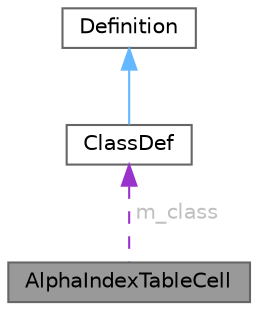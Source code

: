 digraph "AlphaIndexTableCell"
{
 // INTERACTIVE_SVG=YES
 // LATEX_PDF_SIZE
  bgcolor="transparent";
  edge [fontname=Helvetica,fontsize=10,labelfontname=Helvetica,labelfontsize=10];
  node [fontname=Helvetica,fontsize=10,shape=box,height=0.2,width=0.4];
  Node1 [id="Node000001",label="AlphaIndexTableCell",height=0.2,width=0.4,color="gray40", fillcolor="grey60", style="filled", fontcolor="black",tooltip="Class representing a cell in the alphabetical class index."];
  Node2 -> Node1 [id="edge1_Node000001_Node000002",dir="back",color="darkorchid3",style="dashed",tooltip=" ",label=" m_class",fontcolor="grey" ];
  Node2 [id="Node000002",label="ClassDef",height=0.2,width=0.4,color="gray40", fillcolor="white", style="filled",URL="$d1/dcf/class_class_def.html",tooltip="A abstract class representing of a compound symbol."];
  Node3 -> Node2 [id="edge2_Node000002_Node000003",dir="back",color="steelblue1",style="solid",tooltip=" "];
  Node3 [id="Node000003",label="Definition",height=0.2,width=0.4,color="gray40", fillcolor="white", style="filled",URL="$d5/dcc/class_definition.html",tooltip="The common base class of all entity definitions found in the sources."];
}
